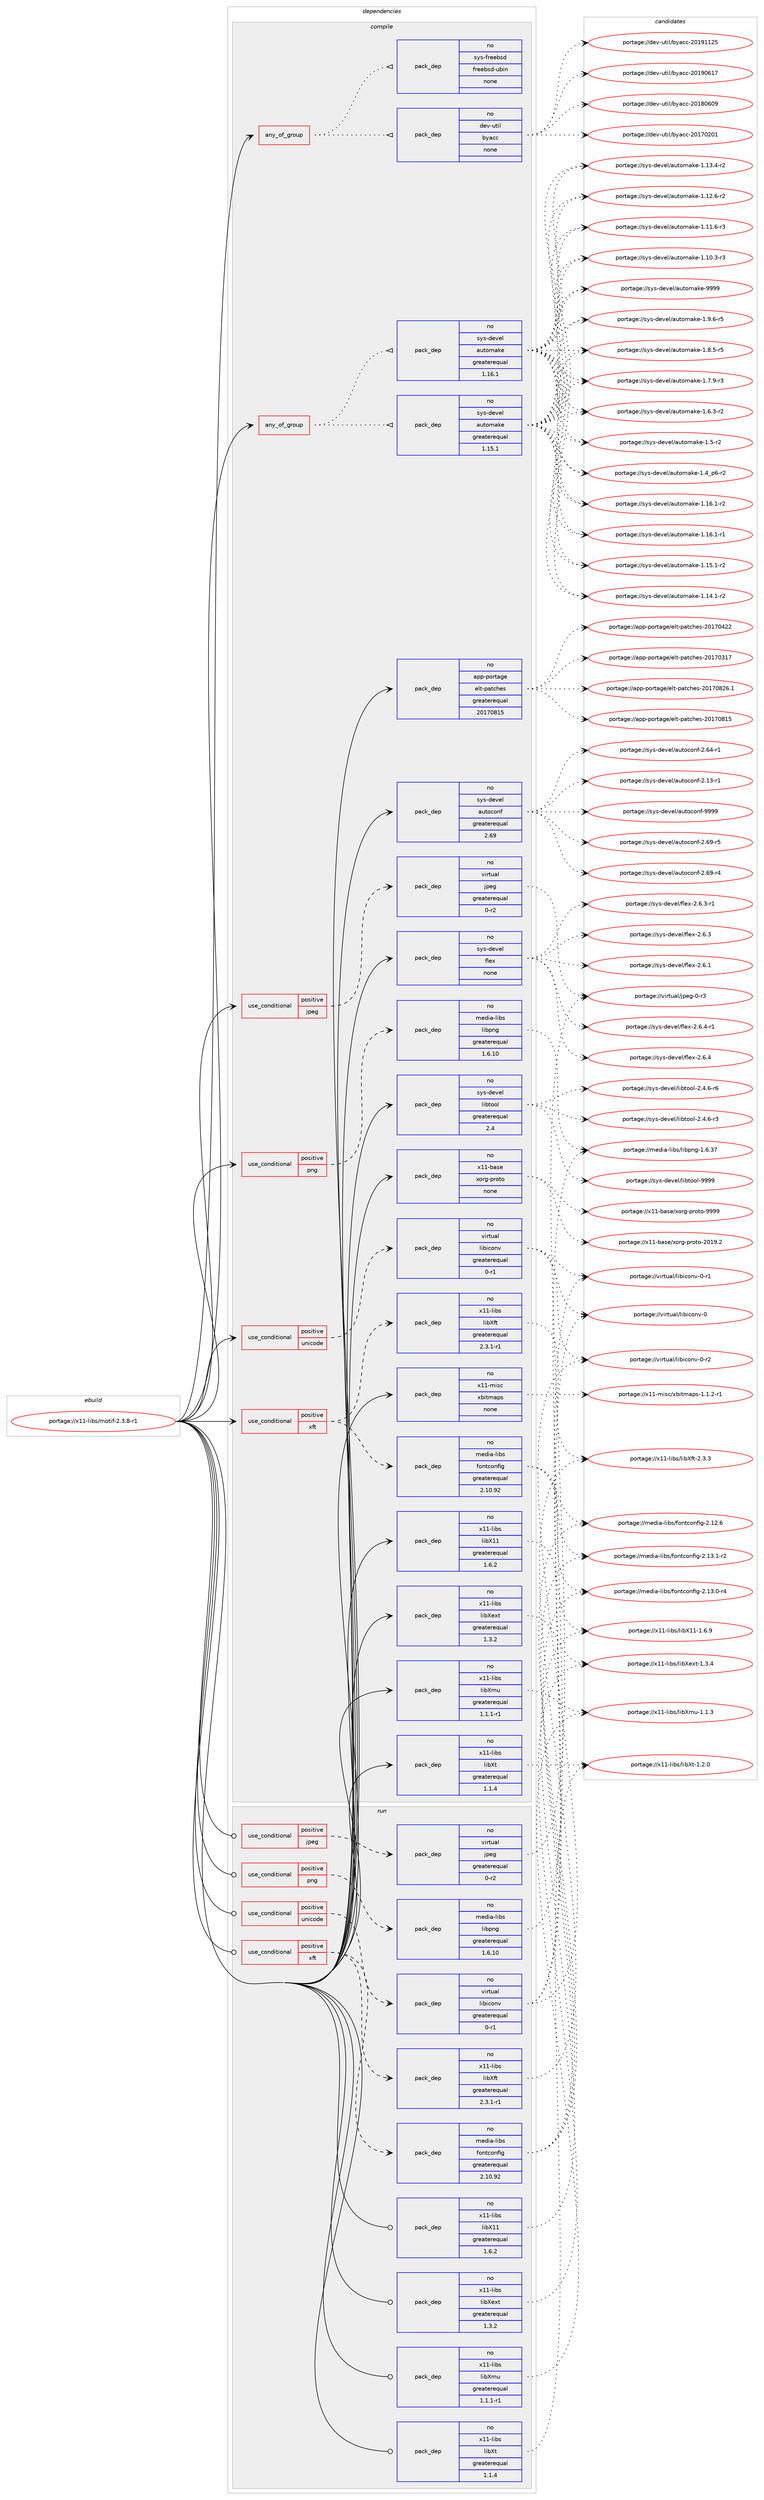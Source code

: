 digraph prolog {

# *************
# Graph options
# *************

newrank=true;
concentrate=true;
compound=true;
graph [rankdir=LR,fontname=Helvetica,fontsize=10,ranksep=1.5];#, ranksep=2.5, nodesep=0.2];
edge  [arrowhead=vee];
node  [fontname=Helvetica,fontsize=10];

# **********
# The ebuild
# **********

subgraph cluster_leftcol {
color=gray;
rank=same;
label=<<i>ebuild</i>>;
id [label="portage://x11-libs/motif-2.3.8-r1", color=red, width=4, href="../x11-libs/motif-2.3.8-r1.svg"];
}

# ****************
# The dependencies
# ****************

subgraph cluster_midcol {
color=gray;
label=<<i>dependencies</i>>;
subgraph cluster_compile {
fillcolor="#eeeeee";
style=filled;
label=<<i>compile</i>>;
subgraph any304 {
dependency18066 [label=<<TABLE BORDER="0" CELLBORDER="1" CELLSPACING="0" CELLPADDING="4"><TR><TD CELLPADDING="10">any_of_group</TD></TR></TABLE>>, shape=none, color=red];subgraph pack15154 {
dependency18067 [label=<<TABLE BORDER="0" CELLBORDER="1" CELLSPACING="0" CELLPADDING="4" WIDTH="220"><TR><TD ROWSPAN="6" CELLPADDING="30">pack_dep</TD></TR><TR><TD WIDTH="110">no</TD></TR><TR><TD>dev-util</TD></TR><TR><TD>byacc</TD></TR><TR><TD>none</TD></TR><TR><TD></TD></TR></TABLE>>, shape=none, color=blue];
}
dependency18066:e -> dependency18067:w [weight=20,style="dotted",arrowhead="oinv"];
subgraph pack15155 {
dependency18068 [label=<<TABLE BORDER="0" CELLBORDER="1" CELLSPACING="0" CELLPADDING="4" WIDTH="220"><TR><TD ROWSPAN="6" CELLPADDING="30">pack_dep</TD></TR><TR><TD WIDTH="110">no</TD></TR><TR><TD>sys-freebsd</TD></TR><TR><TD>freebsd-ubin</TD></TR><TR><TD>none</TD></TR><TR><TD></TD></TR></TABLE>>, shape=none, color=blue];
}
dependency18066:e -> dependency18068:w [weight=20,style="dotted",arrowhead="oinv"];
}
id:e -> dependency18066:w [weight=20,style="solid",arrowhead="vee"];
subgraph any305 {
dependency18069 [label=<<TABLE BORDER="0" CELLBORDER="1" CELLSPACING="0" CELLPADDING="4"><TR><TD CELLPADDING="10">any_of_group</TD></TR></TABLE>>, shape=none, color=red];subgraph pack15156 {
dependency18070 [label=<<TABLE BORDER="0" CELLBORDER="1" CELLSPACING="0" CELLPADDING="4" WIDTH="220"><TR><TD ROWSPAN="6" CELLPADDING="30">pack_dep</TD></TR><TR><TD WIDTH="110">no</TD></TR><TR><TD>sys-devel</TD></TR><TR><TD>automake</TD></TR><TR><TD>greaterequal</TD></TR><TR><TD>1.16.1</TD></TR></TABLE>>, shape=none, color=blue];
}
dependency18069:e -> dependency18070:w [weight=20,style="dotted",arrowhead="oinv"];
subgraph pack15157 {
dependency18071 [label=<<TABLE BORDER="0" CELLBORDER="1" CELLSPACING="0" CELLPADDING="4" WIDTH="220"><TR><TD ROWSPAN="6" CELLPADDING="30">pack_dep</TD></TR><TR><TD WIDTH="110">no</TD></TR><TR><TD>sys-devel</TD></TR><TR><TD>automake</TD></TR><TR><TD>greaterequal</TD></TR><TR><TD>1.15.1</TD></TR></TABLE>>, shape=none, color=blue];
}
dependency18069:e -> dependency18071:w [weight=20,style="dotted",arrowhead="oinv"];
}
id:e -> dependency18069:w [weight=20,style="solid",arrowhead="vee"];
subgraph cond2598 {
dependency18072 [label=<<TABLE BORDER="0" CELLBORDER="1" CELLSPACING="0" CELLPADDING="4"><TR><TD ROWSPAN="3" CELLPADDING="10">use_conditional</TD></TR><TR><TD>positive</TD></TR><TR><TD>jpeg</TD></TR></TABLE>>, shape=none, color=red];
subgraph pack15158 {
dependency18073 [label=<<TABLE BORDER="0" CELLBORDER="1" CELLSPACING="0" CELLPADDING="4" WIDTH="220"><TR><TD ROWSPAN="6" CELLPADDING="30">pack_dep</TD></TR><TR><TD WIDTH="110">no</TD></TR><TR><TD>virtual</TD></TR><TR><TD>jpeg</TD></TR><TR><TD>greaterequal</TD></TR><TR><TD>0-r2</TD></TR></TABLE>>, shape=none, color=blue];
}
dependency18072:e -> dependency18073:w [weight=20,style="dashed",arrowhead="vee"];
}
id:e -> dependency18072:w [weight=20,style="solid",arrowhead="vee"];
subgraph cond2599 {
dependency18074 [label=<<TABLE BORDER="0" CELLBORDER="1" CELLSPACING="0" CELLPADDING="4"><TR><TD ROWSPAN="3" CELLPADDING="10">use_conditional</TD></TR><TR><TD>positive</TD></TR><TR><TD>png</TD></TR></TABLE>>, shape=none, color=red];
subgraph pack15159 {
dependency18075 [label=<<TABLE BORDER="0" CELLBORDER="1" CELLSPACING="0" CELLPADDING="4" WIDTH="220"><TR><TD ROWSPAN="6" CELLPADDING="30">pack_dep</TD></TR><TR><TD WIDTH="110">no</TD></TR><TR><TD>media-libs</TD></TR><TR><TD>libpng</TD></TR><TR><TD>greaterequal</TD></TR><TR><TD>1.6.10</TD></TR></TABLE>>, shape=none, color=blue];
}
dependency18074:e -> dependency18075:w [weight=20,style="dashed",arrowhead="vee"];
}
id:e -> dependency18074:w [weight=20,style="solid",arrowhead="vee"];
subgraph cond2600 {
dependency18076 [label=<<TABLE BORDER="0" CELLBORDER="1" CELLSPACING="0" CELLPADDING="4"><TR><TD ROWSPAN="3" CELLPADDING="10">use_conditional</TD></TR><TR><TD>positive</TD></TR><TR><TD>unicode</TD></TR></TABLE>>, shape=none, color=red];
subgraph pack15160 {
dependency18077 [label=<<TABLE BORDER="0" CELLBORDER="1" CELLSPACING="0" CELLPADDING="4" WIDTH="220"><TR><TD ROWSPAN="6" CELLPADDING="30">pack_dep</TD></TR><TR><TD WIDTH="110">no</TD></TR><TR><TD>virtual</TD></TR><TR><TD>libiconv</TD></TR><TR><TD>greaterequal</TD></TR><TR><TD>0-r1</TD></TR></TABLE>>, shape=none, color=blue];
}
dependency18076:e -> dependency18077:w [weight=20,style="dashed",arrowhead="vee"];
}
id:e -> dependency18076:w [weight=20,style="solid",arrowhead="vee"];
subgraph cond2601 {
dependency18078 [label=<<TABLE BORDER="0" CELLBORDER="1" CELLSPACING="0" CELLPADDING="4"><TR><TD ROWSPAN="3" CELLPADDING="10">use_conditional</TD></TR><TR><TD>positive</TD></TR><TR><TD>xft</TD></TR></TABLE>>, shape=none, color=red];
subgraph pack15161 {
dependency18079 [label=<<TABLE BORDER="0" CELLBORDER="1" CELLSPACING="0" CELLPADDING="4" WIDTH="220"><TR><TD ROWSPAN="6" CELLPADDING="30">pack_dep</TD></TR><TR><TD WIDTH="110">no</TD></TR><TR><TD>media-libs</TD></TR><TR><TD>fontconfig</TD></TR><TR><TD>greaterequal</TD></TR><TR><TD>2.10.92</TD></TR></TABLE>>, shape=none, color=blue];
}
dependency18078:e -> dependency18079:w [weight=20,style="dashed",arrowhead="vee"];
subgraph pack15162 {
dependency18080 [label=<<TABLE BORDER="0" CELLBORDER="1" CELLSPACING="0" CELLPADDING="4" WIDTH="220"><TR><TD ROWSPAN="6" CELLPADDING="30">pack_dep</TD></TR><TR><TD WIDTH="110">no</TD></TR><TR><TD>x11-libs</TD></TR><TR><TD>libXft</TD></TR><TR><TD>greaterequal</TD></TR><TR><TD>2.3.1-r1</TD></TR></TABLE>>, shape=none, color=blue];
}
dependency18078:e -> dependency18080:w [weight=20,style="dashed",arrowhead="vee"];
}
id:e -> dependency18078:w [weight=20,style="solid",arrowhead="vee"];
subgraph pack15163 {
dependency18081 [label=<<TABLE BORDER="0" CELLBORDER="1" CELLSPACING="0" CELLPADDING="4" WIDTH="220"><TR><TD ROWSPAN="6" CELLPADDING="30">pack_dep</TD></TR><TR><TD WIDTH="110">no</TD></TR><TR><TD>app-portage</TD></TR><TR><TD>elt-patches</TD></TR><TR><TD>greaterequal</TD></TR><TR><TD>20170815</TD></TR></TABLE>>, shape=none, color=blue];
}
id:e -> dependency18081:w [weight=20,style="solid",arrowhead="vee"];
subgraph pack15164 {
dependency18082 [label=<<TABLE BORDER="0" CELLBORDER="1" CELLSPACING="0" CELLPADDING="4" WIDTH="220"><TR><TD ROWSPAN="6" CELLPADDING="30">pack_dep</TD></TR><TR><TD WIDTH="110">no</TD></TR><TR><TD>sys-devel</TD></TR><TR><TD>autoconf</TD></TR><TR><TD>greaterequal</TD></TR><TR><TD>2.69</TD></TR></TABLE>>, shape=none, color=blue];
}
id:e -> dependency18082:w [weight=20,style="solid",arrowhead="vee"];
subgraph pack15165 {
dependency18083 [label=<<TABLE BORDER="0" CELLBORDER="1" CELLSPACING="0" CELLPADDING="4" WIDTH="220"><TR><TD ROWSPAN="6" CELLPADDING="30">pack_dep</TD></TR><TR><TD WIDTH="110">no</TD></TR><TR><TD>sys-devel</TD></TR><TR><TD>flex</TD></TR><TR><TD>none</TD></TR><TR><TD></TD></TR></TABLE>>, shape=none, color=blue];
}
id:e -> dependency18083:w [weight=20,style="solid",arrowhead="vee"];
subgraph pack15166 {
dependency18084 [label=<<TABLE BORDER="0" CELLBORDER="1" CELLSPACING="0" CELLPADDING="4" WIDTH="220"><TR><TD ROWSPAN="6" CELLPADDING="30">pack_dep</TD></TR><TR><TD WIDTH="110">no</TD></TR><TR><TD>sys-devel</TD></TR><TR><TD>libtool</TD></TR><TR><TD>greaterequal</TD></TR><TR><TD>2.4</TD></TR></TABLE>>, shape=none, color=blue];
}
id:e -> dependency18084:w [weight=20,style="solid",arrowhead="vee"];
subgraph pack15167 {
dependency18085 [label=<<TABLE BORDER="0" CELLBORDER="1" CELLSPACING="0" CELLPADDING="4" WIDTH="220"><TR><TD ROWSPAN="6" CELLPADDING="30">pack_dep</TD></TR><TR><TD WIDTH="110">no</TD></TR><TR><TD>x11-base</TD></TR><TR><TD>xorg-proto</TD></TR><TR><TD>none</TD></TR><TR><TD></TD></TR></TABLE>>, shape=none, color=blue];
}
id:e -> dependency18085:w [weight=20,style="solid",arrowhead="vee"];
subgraph pack15168 {
dependency18086 [label=<<TABLE BORDER="0" CELLBORDER="1" CELLSPACING="0" CELLPADDING="4" WIDTH="220"><TR><TD ROWSPAN="6" CELLPADDING="30">pack_dep</TD></TR><TR><TD WIDTH="110">no</TD></TR><TR><TD>x11-libs</TD></TR><TR><TD>libX11</TD></TR><TR><TD>greaterequal</TD></TR><TR><TD>1.6.2</TD></TR></TABLE>>, shape=none, color=blue];
}
id:e -> dependency18086:w [weight=20,style="solid",arrowhead="vee"];
subgraph pack15169 {
dependency18087 [label=<<TABLE BORDER="0" CELLBORDER="1" CELLSPACING="0" CELLPADDING="4" WIDTH="220"><TR><TD ROWSPAN="6" CELLPADDING="30">pack_dep</TD></TR><TR><TD WIDTH="110">no</TD></TR><TR><TD>x11-libs</TD></TR><TR><TD>libXext</TD></TR><TR><TD>greaterequal</TD></TR><TR><TD>1.3.2</TD></TR></TABLE>>, shape=none, color=blue];
}
id:e -> dependency18087:w [weight=20,style="solid",arrowhead="vee"];
subgraph pack15170 {
dependency18088 [label=<<TABLE BORDER="0" CELLBORDER="1" CELLSPACING="0" CELLPADDING="4" WIDTH="220"><TR><TD ROWSPAN="6" CELLPADDING="30">pack_dep</TD></TR><TR><TD WIDTH="110">no</TD></TR><TR><TD>x11-libs</TD></TR><TR><TD>libXmu</TD></TR><TR><TD>greaterequal</TD></TR><TR><TD>1.1.1-r1</TD></TR></TABLE>>, shape=none, color=blue];
}
id:e -> dependency18088:w [weight=20,style="solid",arrowhead="vee"];
subgraph pack15171 {
dependency18089 [label=<<TABLE BORDER="0" CELLBORDER="1" CELLSPACING="0" CELLPADDING="4" WIDTH="220"><TR><TD ROWSPAN="6" CELLPADDING="30">pack_dep</TD></TR><TR><TD WIDTH="110">no</TD></TR><TR><TD>x11-libs</TD></TR><TR><TD>libXt</TD></TR><TR><TD>greaterequal</TD></TR><TR><TD>1.1.4</TD></TR></TABLE>>, shape=none, color=blue];
}
id:e -> dependency18089:w [weight=20,style="solid",arrowhead="vee"];
subgraph pack15172 {
dependency18090 [label=<<TABLE BORDER="0" CELLBORDER="1" CELLSPACING="0" CELLPADDING="4" WIDTH="220"><TR><TD ROWSPAN="6" CELLPADDING="30">pack_dep</TD></TR><TR><TD WIDTH="110">no</TD></TR><TR><TD>x11-misc</TD></TR><TR><TD>xbitmaps</TD></TR><TR><TD>none</TD></TR><TR><TD></TD></TR></TABLE>>, shape=none, color=blue];
}
id:e -> dependency18090:w [weight=20,style="solid",arrowhead="vee"];
}
subgraph cluster_compileandrun {
fillcolor="#eeeeee";
style=filled;
label=<<i>compile and run</i>>;
}
subgraph cluster_run {
fillcolor="#eeeeee";
style=filled;
label=<<i>run</i>>;
subgraph cond2602 {
dependency18091 [label=<<TABLE BORDER="0" CELLBORDER="1" CELLSPACING="0" CELLPADDING="4"><TR><TD ROWSPAN="3" CELLPADDING="10">use_conditional</TD></TR><TR><TD>positive</TD></TR><TR><TD>jpeg</TD></TR></TABLE>>, shape=none, color=red];
subgraph pack15173 {
dependency18092 [label=<<TABLE BORDER="0" CELLBORDER="1" CELLSPACING="0" CELLPADDING="4" WIDTH="220"><TR><TD ROWSPAN="6" CELLPADDING="30">pack_dep</TD></TR><TR><TD WIDTH="110">no</TD></TR><TR><TD>virtual</TD></TR><TR><TD>jpeg</TD></TR><TR><TD>greaterequal</TD></TR><TR><TD>0-r2</TD></TR></TABLE>>, shape=none, color=blue];
}
dependency18091:e -> dependency18092:w [weight=20,style="dashed",arrowhead="vee"];
}
id:e -> dependency18091:w [weight=20,style="solid",arrowhead="odot"];
subgraph cond2603 {
dependency18093 [label=<<TABLE BORDER="0" CELLBORDER="1" CELLSPACING="0" CELLPADDING="4"><TR><TD ROWSPAN="3" CELLPADDING="10">use_conditional</TD></TR><TR><TD>positive</TD></TR><TR><TD>png</TD></TR></TABLE>>, shape=none, color=red];
subgraph pack15174 {
dependency18094 [label=<<TABLE BORDER="0" CELLBORDER="1" CELLSPACING="0" CELLPADDING="4" WIDTH="220"><TR><TD ROWSPAN="6" CELLPADDING="30">pack_dep</TD></TR><TR><TD WIDTH="110">no</TD></TR><TR><TD>media-libs</TD></TR><TR><TD>libpng</TD></TR><TR><TD>greaterequal</TD></TR><TR><TD>1.6.10</TD></TR></TABLE>>, shape=none, color=blue];
}
dependency18093:e -> dependency18094:w [weight=20,style="dashed",arrowhead="vee"];
}
id:e -> dependency18093:w [weight=20,style="solid",arrowhead="odot"];
subgraph cond2604 {
dependency18095 [label=<<TABLE BORDER="0" CELLBORDER="1" CELLSPACING="0" CELLPADDING="4"><TR><TD ROWSPAN="3" CELLPADDING="10">use_conditional</TD></TR><TR><TD>positive</TD></TR><TR><TD>unicode</TD></TR></TABLE>>, shape=none, color=red];
subgraph pack15175 {
dependency18096 [label=<<TABLE BORDER="0" CELLBORDER="1" CELLSPACING="0" CELLPADDING="4" WIDTH="220"><TR><TD ROWSPAN="6" CELLPADDING="30">pack_dep</TD></TR><TR><TD WIDTH="110">no</TD></TR><TR><TD>virtual</TD></TR><TR><TD>libiconv</TD></TR><TR><TD>greaterequal</TD></TR><TR><TD>0-r1</TD></TR></TABLE>>, shape=none, color=blue];
}
dependency18095:e -> dependency18096:w [weight=20,style="dashed",arrowhead="vee"];
}
id:e -> dependency18095:w [weight=20,style="solid",arrowhead="odot"];
subgraph cond2605 {
dependency18097 [label=<<TABLE BORDER="0" CELLBORDER="1" CELLSPACING="0" CELLPADDING="4"><TR><TD ROWSPAN="3" CELLPADDING="10">use_conditional</TD></TR><TR><TD>positive</TD></TR><TR><TD>xft</TD></TR></TABLE>>, shape=none, color=red];
subgraph pack15176 {
dependency18098 [label=<<TABLE BORDER="0" CELLBORDER="1" CELLSPACING="0" CELLPADDING="4" WIDTH="220"><TR><TD ROWSPAN="6" CELLPADDING="30">pack_dep</TD></TR><TR><TD WIDTH="110">no</TD></TR><TR><TD>media-libs</TD></TR><TR><TD>fontconfig</TD></TR><TR><TD>greaterequal</TD></TR><TR><TD>2.10.92</TD></TR></TABLE>>, shape=none, color=blue];
}
dependency18097:e -> dependency18098:w [weight=20,style="dashed",arrowhead="vee"];
subgraph pack15177 {
dependency18099 [label=<<TABLE BORDER="0" CELLBORDER="1" CELLSPACING="0" CELLPADDING="4" WIDTH="220"><TR><TD ROWSPAN="6" CELLPADDING="30">pack_dep</TD></TR><TR><TD WIDTH="110">no</TD></TR><TR><TD>x11-libs</TD></TR><TR><TD>libXft</TD></TR><TR><TD>greaterequal</TD></TR><TR><TD>2.3.1-r1</TD></TR></TABLE>>, shape=none, color=blue];
}
dependency18097:e -> dependency18099:w [weight=20,style="dashed",arrowhead="vee"];
}
id:e -> dependency18097:w [weight=20,style="solid",arrowhead="odot"];
subgraph pack15178 {
dependency18100 [label=<<TABLE BORDER="0" CELLBORDER="1" CELLSPACING="0" CELLPADDING="4" WIDTH="220"><TR><TD ROWSPAN="6" CELLPADDING="30">pack_dep</TD></TR><TR><TD WIDTH="110">no</TD></TR><TR><TD>x11-libs</TD></TR><TR><TD>libX11</TD></TR><TR><TD>greaterequal</TD></TR><TR><TD>1.6.2</TD></TR></TABLE>>, shape=none, color=blue];
}
id:e -> dependency18100:w [weight=20,style="solid",arrowhead="odot"];
subgraph pack15179 {
dependency18101 [label=<<TABLE BORDER="0" CELLBORDER="1" CELLSPACING="0" CELLPADDING="4" WIDTH="220"><TR><TD ROWSPAN="6" CELLPADDING="30">pack_dep</TD></TR><TR><TD WIDTH="110">no</TD></TR><TR><TD>x11-libs</TD></TR><TR><TD>libXext</TD></TR><TR><TD>greaterequal</TD></TR><TR><TD>1.3.2</TD></TR></TABLE>>, shape=none, color=blue];
}
id:e -> dependency18101:w [weight=20,style="solid",arrowhead="odot"];
subgraph pack15180 {
dependency18102 [label=<<TABLE BORDER="0" CELLBORDER="1" CELLSPACING="0" CELLPADDING="4" WIDTH="220"><TR><TD ROWSPAN="6" CELLPADDING="30">pack_dep</TD></TR><TR><TD WIDTH="110">no</TD></TR><TR><TD>x11-libs</TD></TR><TR><TD>libXmu</TD></TR><TR><TD>greaterequal</TD></TR><TR><TD>1.1.1-r1</TD></TR></TABLE>>, shape=none, color=blue];
}
id:e -> dependency18102:w [weight=20,style="solid",arrowhead="odot"];
subgraph pack15181 {
dependency18103 [label=<<TABLE BORDER="0" CELLBORDER="1" CELLSPACING="0" CELLPADDING="4" WIDTH="220"><TR><TD ROWSPAN="6" CELLPADDING="30">pack_dep</TD></TR><TR><TD WIDTH="110">no</TD></TR><TR><TD>x11-libs</TD></TR><TR><TD>libXt</TD></TR><TR><TD>greaterequal</TD></TR><TR><TD>1.1.4</TD></TR></TABLE>>, shape=none, color=blue];
}
id:e -> dependency18103:w [weight=20,style="solid",arrowhead="odot"];
}
}

# **************
# The candidates
# **************

subgraph cluster_choices {
rank=same;
color=gray;
label=<<i>candidates</i>>;

subgraph choice15154 {
color=black;
nodesep=1;
choice100101118451171161051084798121979999455048495749495053 [label="portage://dev-util/byacc-20191125", color=red, width=4,href="../dev-util/byacc-20191125.svg"];
choice100101118451171161051084798121979999455048495748544955 [label="portage://dev-util/byacc-20190617", color=red, width=4,href="../dev-util/byacc-20190617.svg"];
choice100101118451171161051084798121979999455048495648544857 [label="portage://dev-util/byacc-20180609", color=red, width=4,href="../dev-util/byacc-20180609.svg"];
choice100101118451171161051084798121979999455048495548504849 [label="portage://dev-util/byacc-20170201", color=red, width=4,href="../dev-util/byacc-20170201.svg"];
dependency18067:e -> choice100101118451171161051084798121979999455048495749495053:w [style=dotted,weight="100"];
dependency18067:e -> choice100101118451171161051084798121979999455048495748544955:w [style=dotted,weight="100"];
dependency18067:e -> choice100101118451171161051084798121979999455048495648544857:w [style=dotted,weight="100"];
dependency18067:e -> choice100101118451171161051084798121979999455048495548504849:w [style=dotted,weight="100"];
}
subgraph choice15155 {
color=black;
nodesep=1;
}
subgraph choice15156 {
color=black;
nodesep=1;
choice115121115451001011181011084797117116111109971071014557575757 [label="portage://sys-devel/automake-9999", color=red, width=4,href="../sys-devel/automake-9999.svg"];
choice115121115451001011181011084797117116111109971071014549465746544511453 [label="portage://sys-devel/automake-1.9.6-r5", color=red, width=4,href="../sys-devel/automake-1.9.6-r5.svg"];
choice115121115451001011181011084797117116111109971071014549465646534511453 [label="portage://sys-devel/automake-1.8.5-r5", color=red, width=4,href="../sys-devel/automake-1.8.5-r5.svg"];
choice115121115451001011181011084797117116111109971071014549465546574511451 [label="portage://sys-devel/automake-1.7.9-r3", color=red, width=4,href="../sys-devel/automake-1.7.9-r3.svg"];
choice115121115451001011181011084797117116111109971071014549465446514511450 [label="portage://sys-devel/automake-1.6.3-r2", color=red, width=4,href="../sys-devel/automake-1.6.3-r2.svg"];
choice11512111545100101118101108479711711611110997107101454946534511450 [label="portage://sys-devel/automake-1.5-r2", color=red, width=4,href="../sys-devel/automake-1.5-r2.svg"];
choice115121115451001011181011084797117116111109971071014549465295112544511450 [label="portage://sys-devel/automake-1.4_p6-r2", color=red, width=4,href="../sys-devel/automake-1.4_p6-r2.svg"];
choice11512111545100101118101108479711711611110997107101454946495446494511450 [label="portage://sys-devel/automake-1.16.1-r2", color=red, width=4,href="../sys-devel/automake-1.16.1-r2.svg"];
choice11512111545100101118101108479711711611110997107101454946495446494511449 [label="portage://sys-devel/automake-1.16.1-r1", color=red, width=4,href="../sys-devel/automake-1.16.1-r1.svg"];
choice11512111545100101118101108479711711611110997107101454946495346494511450 [label="portage://sys-devel/automake-1.15.1-r2", color=red, width=4,href="../sys-devel/automake-1.15.1-r2.svg"];
choice11512111545100101118101108479711711611110997107101454946495246494511450 [label="portage://sys-devel/automake-1.14.1-r2", color=red, width=4,href="../sys-devel/automake-1.14.1-r2.svg"];
choice11512111545100101118101108479711711611110997107101454946495146524511450 [label="portage://sys-devel/automake-1.13.4-r2", color=red, width=4,href="../sys-devel/automake-1.13.4-r2.svg"];
choice11512111545100101118101108479711711611110997107101454946495046544511450 [label="portage://sys-devel/automake-1.12.6-r2", color=red, width=4,href="../sys-devel/automake-1.12.6-r2.svg"];
choice11512111545100101118101108479711711611110997107101454946494946544511451 [label="portage://sys-devel/automake-1.11.6-r3", color=red, width=4,href="../sys-devel/automake-1.11.6-r3.svg"];
choice11512111545100101118101108479711711611110997107101454946494846514511451 [label="portage://sys-devel/automake-1.10.3-r3", color=red, width=4,href="../sys-devel/automake-1.10.3-r3.svg"];
dependency18070:e -> choice115121115451001011181011084797117116111109971071014557575757:w [style=dotted,weight="100"];
dependency18070:e -> choice115121115451001011181011084797117116111109971071014549465746544511453:w [style=dotted,weight="100"];
dependency18070:e -> choice115121115451001011181011084797117116111109971071014549465646534511453:w [style=dotted,weight="100"];
dependency18070:e -> choice115121115451001011181011084797117116111109971071014549465546574511451:w [style=dotted,weight="100"];
dependency18070:e -> choice115121115451001011181011084797117116111109971071014549465446514511450:w [style=dotted,weight="100"];
dependency18070:e -> choice11512111545100101118101108479711711611110997107101454946534511450:w [style=dotted,weight="100"];
dependency18070:e -> choice115121115451001011181011084797117116111109971071014549465295112544511450:w [style=dotted,weight="100"];
dependency18070:e -> choice11512111545100101118101108479711711611110997107101454946495446494511450:w [style=dotted,weight="100"];
dependency18070:e -> choice11512111545100101118101108479711711611110997107101454946495446494511449:w [style=dotted,weight="100"];
dependency18070:e -> choice11512111545100101118101108479711711611110997107101454946495346494511450:w [style=dotted,weight="100"];
dependency18070:e -> choice11512111545100101118101108479711711611110997107101454946495246494511450:w [style=dotted,weight="100"];
dependency18070:e -> choice11512111545100101118101108479711711611110997107101454946495146524511450:w [style=dotted,weight="100"];
dependency18070:e -> choice11512111545100101118101108479711711611110997107101454946495046544511450:w [style=dotted,weight="100"];
dependency18070:e -> choice11512111545100101118101108479711711611110997107101454946494946544511451:w [style=dotted,weight="100"];
dependency18070:e -> choice11512111545100101118101108479711711611110997107101454946494846514511451:w [style=dotted,weight="100"];
}
subgraph choice15157 {
color=black;
nodesep=1;
choice115121115451001011181011084797117116111109971071014557575757 [label="portage://sys-devel/automake-9999", color=red, width=4,href="../sys-devel/automake-9999.svg"];
choice115121115451001011181011084797117116111109971071014549465746544511453 [label="portage://sys-devel/automake-1.9.6-r5", color=red, width=4,href="../sys-devel/automake-1.9.6-r5.svg"];
choice115121115451001011181011084797117116111109971071014549465646534511453 [label="portage://sys-devel/automake-1.8.5-r5", color=red, width=4,href="../sys-devel/automake-1.8.5-r5.svg"];
choice115121115451001011181011084797117116111109971071014549465546574511451 [label="portage://sys-devel/automake-1.7.9-r3", color=red, width=4,href="../sys-devel/automake-1.7.9-r3.svg"];
choice115121115451001011181011084797117116111109971071014549465446514511450 [label="portage://sys-devel/automake-1.6.3-r2", color=red, width=4,href="../sys-devel/automake-1.6.3-r2.svg"];
choice11512111545100101118101108479711711611110997107101454946534511450 [label="portage://sys-devel/automake-1.5-r2", color=red, width=4,href="../sys-devel/automake-1.5-r2.svg"];
choice115121115451001011181011084797117116111109971071014549465295112544511450 [label="portage://sys-devel/automake-1.4_p6-r2", color=red, width=4,href="../sys-devel/automake-1.4_p6-r2.svg"];
choice11512111545100101118101108479711711611110997107101454946495446494511450 [label="portage://sys-devel/automake-1.16.1-r2", color=red, width=4,href="../sys-devel/automake-1.16.1-r2.svg"];
choice11512111545100101118101108479711711611110997107101454946495446494511449 [label="portage://sys-devel/automake-1.16.1-r1", color=red, width=4,href="../sys-devel/automake-1.16.1-r1.svg"];
choice11512111545100101118101108479711711611110997107101454946495346494511450 [label="portage://sys-devel/automake-1.15.1-r2", color=red, width=4,href="../sys-devel/automake-1.15.1-r2.svg"];
choice11512111545100101118101108479711711611110997107101454946495246494511450 [label="portage://sys-devel/automake-1.14.1-r2", color=red, width=4,href="../sys-devel/automake-1.14.1-r2.svg"];
choice11512111545100101118101108479711711611110997107101454946495146524511450 [label="portage://sys-devel/automake-1.13.4-r2", color=red, width=4,href="../sys-devel/automake-1.13.4-r2.svg"];
choice11512111545100101118101108479711711611110997107101454946495046544511450 [label="portage://sys-devel/automake-1.12.6-r2", color=red, width=4,href="../sys-devel/automake-1.12.6-r2.svg"];
choice11512111545100101118101108479711711611110997107101454946494946544511451 [label="portage://sys-devel/automake-1.11.6-r3", color=red, width=4,href="../sys-devel/automake-1.11.6-r3.svg"];
choice11512111545100101118101108479711711611110997107101454946494846514511451 [label="portage://sys-devel/automake-1.10.3-r3", color=red, width=4,href="../sys-devel/automake-1.10.3-r3.svg"];
dependency18071:e -> choice115121115451001011181011084797117116111109971071014557575757:w [style=dotted,weight="100"];
dependency18071:e -> choice115121115451001011181011084797117116111109971071014549465746544511453:w [style=dotted,weight="100"];
dependency18071:e -> choice115121115451001011181011084797117116111109971071014549465646534511453:w [style=dotted,weight="100"];
dependency18071:e -> choice115121115451001011181011084797117116111109971071014549465546574511451:w [style=dotted,weight="100"];
dependency18071:e -> choice115121115451001011181011084797117116111109971071014549465446514511450:w [style=dotted,weight="100"];
dependency18071:e -> choice11512111545100101118101108479711711611110997107101454946534511450:w [style=dotted,weight="100"];
dependency18071:e -> choice115121115451001011181011084797117116111109971071014549465295112544511450:w [style=dotted,weight="100"];
dependency18071:e -> choice11512111545100101118101108479711711611110997107101454946495446494511450:w [style=dotted,weight="100"];
dependency18071:e -> choice11512111545100101118101108479711711611110997107101454946495446494511449:w [style=dotted,weight="100"];
dependency18071:e -> choice11512111545100101118101108479711711611110997107101454946495346494511450:w [style=dotted,weight="100"];
dependency18071:e -> choice11512111545100101118101108479711711611110997107101454946495246494511450:w [style=dotted,weight="100"];
dependency18071:e -> choice11512111545100101118101108479711711611110997107101454946495146524511450:w [style=dotted,weight="100"];
dependency18071:e -> choice11512111545100101118101108479711711611110997107101454946495046544511450:w [style=dotted,weight="100"];
dependency18071:e -> choice11512111545100101118101108479711711611110997107101454946494946544511451:w [style=dotted,weight="100"];
dependency18071:e -> choice11512111545100101118101108479711711611110997107101454946494846514511451:w [style=dotted,weight="100"];
}
subgraph choice15158 {
color=black;
nodesep=1;
choice118105114116117971084710611210110345484511451 [label="portage://virtual/jpeg-0-r3", color=red, width=4,href="../virtual/jpeg-0-r3.svg"];
dependency18073:e -> choice118105114116117971084710611210110345484511451:w [style=dotted,weight="100"];
}
subgraph choice15159 {
color=black;
nodesep=1;
choice109101100105974510810598115471081059811211010345494654465155 [label="portage://media-libs/libpng-1.6.37", color=red, width=4,href="../media-libs/libpng-1.6.37.svg"];
dependency18075:e -> choice109101100105974510810598115471081059811211010345494654465155:w [style=dotted,weight="100"];
}
subgraph choice15160 {
color=black;
nodesep=1;
choice1181051141161179710847108105981059911111011845484511450 [label="portage://virtual/libiconv-0-r2", color=red, width=4,href="../virtual/libiconv-0-r2.svg"];
choice1181051141161179710847108105981059911111011845484511449 [label="portage://virtual/libiconv-0-r1", color=red, width=4,href="../virtual/libiconv-0-r1.svg"];
choice118105114116117971084710810598105991111101184548 [label="portage://virtual/libiconv-0", color=red, width=4,href="../virtual/libiconv-0.svg"];
dependency18077:e -> choice1181051141161179710847108105981059911111011845484511450:w [style=dotted,weight="100"];
dependency18077:e -> choice1181051141161179710847108105981059911111011845484511449:w [style=dotted,weight="100"];
dependency18077:e -> choice118105114116117971084710810598105991111101184548:w [style=dotted,weight="100"];
}
subgraph choice15161 {
color=black;
nodesep=1;
choice1091011001059745108105981154710211111011699111110102105103455046495146494511450 [label="portage://media-libs/fontconfig-2.13.1-r2", color=red, width=4,href="../media-libs/fontconfig-2.13.1-r2.svg"];
choice1091011001059745108105981154710211111011699111110102105103455046495146484511452 [label="portage://media-libs/fontconfig-2.13.0-r4", color=red, width=4,href="../media-libs/fontconfig-2.13.0-r4.svg"];
choice109101100105974510810598115471021111101169911111010210510345504649504654 [label="portage://media-libs/fontconfig-2.12.6", color=red, width=4,href="../media-libs/fontconfig-2.12.6.svg"];
dependency18079:e -> choice1091011001059745108105981154710211111011699111110102105103455046495146494511450:w [style=dotted,weight="100"];
dependency18079:e -> choice1091011001059745108105981154710211111011699111110102105103455046495146484511452:w [style=dotted,weight="100"];
dependency18079:e -> choice109101100105974510810598115471021111101169911111010210510345504649504654:w [style=dotted,weight="100"];
}
subgraph choice15162 {
color=black;
nodesep=1;
choice12049494510810598115471081059888102116455046514651 [label="portage://x11-libs/libXft-2.3.3", color=red, width=4,href="../x11-libs/libXft-2.3.3.svg"];
dependency18080:e -> choice12049494510810598115471081059888102116455046514651:w [style=dotted,weight="100"];
}
subgraph choice15163 {
color=black;
nodesep=1;
choice971121124511211111411697103101471011081164511297116991041011154550484955485650544649 [label="portage://app-portage/elt-patches-20170826.1", color=red, width=4,href="../app-portage/elt-patches-20170826.1.svg"];
choice97112112451121111141169710310147101108116451129711699104101115455048495548564953 [label="portage://app-portage/elt-patches-20170815", color=red, width=4,href="../app-portage/elt-patches-20170815.svg"];
choice97112112451121111141169710310147101108116451129711699104101115455048495548525050 [label="portage://app-portage/elt-patches-20170422", color=red, width=4,href="../app-portage/elt-patches-20170422.svg"];
choice97112112451121111141169710310147101108116451129711699104101115455048495548514955 [label="portage://app-portage/elt-patches-20170317", color=red, width=4,href="../app-portage/elt-patches-20170317.svg"];
dependency18081:e -> choice971121124511211111411697103101471011081164511297116991041011154550484955485650544649:w [style=dotted,weight="100"];
dependency18081:e -> choice97112112451121111141169710310147101108116451129711699104101115455048495548564953:w [style=dotted,weight="100"];
dependency18081:e -> choice97112112451121111141169710310147101108116451129711699104101115455048495548525050:w [style=dotted,weight="100"];
dependency18081:e -> choice97112112451121111141169710310147101108116451129711699104101115455048495548514955:w [style=dotted,weight="100"];
}
subgraph choice15164 {
color=black;
nodesep=1;
choice115121115451001011181011084797117116111991111101024557575757 [label="portage://sys-devel/autoconf-9999", color=red, width=4,href="../sys-devel/autoconf-9999.svg"];
choice1151211154510010111810110847971171161119911111010245504654574511453 [label="portage://sys-devel/autoconf-2.69-r5", color=red, width=4,href="../sys-devel/autoconf-2.69-r5.svg"];
choice1151211154510010111810110847971171161119911111010245504654574511452 [label="portage://sys-devel/autoconf-2.69-r4", color=red, width=4,href="../sys-devel/autoconf-2.69-r4.svg"];
choice1151211154510010111810110847971171161119911111010245504654524511449 [label="portage://sys-devel/autoconf-2.64-r1", color=red, width=4,href="../sys-devel/autoconf-2.64-r1.svg"];
choice1151211154510010111810110847971171161119911111010245504649514511449 [label="portage://sys-devel/autoconf-2.13-r1", color=red, width=4,href="../sys-devel/autoconf-2.13-r1.svg"];
dependency18082:e -> choice115121115451001011181011084797117116111991111101024557575757:w [style=dotted,weight="100"];
dependency18082:e -> choice1151211154510010111810110847971171161119911111010245504654574511453:w [style=dotted,weight="100"];
dependency18082:e -> choice1151211154510010111810110847971171161119911111010245504654574511452:w [style=dotted,weight="100"];
dependency18082:e -> choice1151211154510010111810110847971171161119911111010245504654524511449:w [style=dotted,weight="100"];
dependency18082:e -> choice1151211154510010111810110847971171161119911111010245504649514511449:w [style=dotted,weight="100"];
}
subgraph choice15165 {
color=black;
nodesep=1;
choice11512111545100101118101108471021081011204550465446524511449 [label="portage://sys-devel/flex-2.6.4-r1", color=red, width=4,href="../sys-devel/flex-2.6.4-r1.svg"];
choice1151211154510010111810110847102108101120455046544652 [label="portage://sys-devel/flex-2.6.4", color=red, width=4,href="../sys-devel/flex-2.6.4.svg"];
choice11512111545100101118101108471021081011204550465446514511449 [label="portage://sys-devel/flex-2.6.3-r1", color=red, width=4,href="../sys-devel/flex-2.6.3-r1.svg"];
choice1151211154510010111810110847102108101120455046544651 [label="portage://sys-devel/flex-2.6.3", color=red, width=4,href="../sys-devel/flex-2.6.3.svg"];
choice1151211154510010111810110847102108101120455046544649 [label="portage://sys-devel/flex-2.6.1", color=red, width=4,href="../sys-devel/flex-2.6.1.svg"];
dependency18083:e -> choice11512111545100101118101108471021081011204550465446524511449:w [style=dotted,weight="100"];
dependency18083:e -> choice1151211154510010111810110847102108101120455046544652:w [style=dotted,weight="100"];
dependency18083:e -> choice11512111545100101118101108471021081011204550465446514511449:w [style=dotted,weight="100"];
dependency18083:e -> choice1151211154510010111810110847102108101120455046544651:w [style=dotted,weight="100"];
dependency18083:e -> choice1151211154510010111810110847102108101120455046544649:w [style=dotted,weight="100"];
}
subgraph choice15166 {
color=black;
nodesep=1;
choice1151211154510010111810110847108105981161111111084557575757 [label="portage://sys-devel/libtool-9999", color=red, width=4,href="../sys-devel/libtool-9999.svg"];
choice1151211154510010111810110847108105981161111111084550465246544511454 [label="portage://sys-devel/libtool-2.4.6-r6", color=red, width=4,href="../sys-devel/libtool-2.4.6-r6.svg"];
choice1151211154510010111810110847108105981161111111084550465246544511451 [label="portage://sys-devel/libtool-2.4.6-r3", color=red, width=4,href="../sys-devel/libtool-2.4.6-r3.svg"];
dependency18084:e -> choice1151211154510010111810110847108105981161111111084557575757:w [style=dotted,weight="100"];
dependency18084:e -> choice1151211154510010111810110847108105981161111111084550465246544511454:w [style=dotted,weight="100"];
dependency18084:e -> choice1151211154510010111810110847108105981161111111084550465246544511451:w [style=dotted,weight="100"];
}
subgraph choice15167 {
color=black;
nodesep=1;
choice120494945989711510147120111114103451121141111161114557575757 [label="portage://x11-base/xorg-proto-9999", color=red, width=4,href="../x11-base/xorg-proto-9999.svg"];
choice1204949459897115101471201111141034511211411111611145504849574650 [label="portage://x11-base/xorg-proto-2019.2", color=red, width=4,href="../x11-base/xorg-proto-2019.2.svg"];
dependency18085:e -> choice120494945989711510147120111114103451121141111161114557575757:w [style=dotted,weight="100"];
dependency18085:e -> choice1204949459897115101471201111141034511211411111611145504849574650:w [style=dotted,weight="100"];
}
subgraph choice15168 {
color=black;
nodesep=1;
choice120494945108105981154710810598884949454946544657 [label="portage://x11-libs/libX11-1.6.9", color=red, width=4,href="../x11-libs/libX11-1.6.9.svg"];
dependency18086:e -> choice120494945108105981154710810598884949454946544657:w [style=dotted,weight="100"];
}
subgraph choice15169 {
color=black;
nodesep=1;
choice12049494510810598115471081059888101120116454946514652 [label="portage://x11-libs/libXext-1.3.4", color=red, width=4,href="../x11-libs/libXext-1.3.4.svg"];
dependency18087:e -> choice12049494510810598115471081059888101120116454946514652:w [style=dotted,weight="100"];
}
subgraph choice15170 {
color=black;
nodesep=1;
choice12049494510810598115471081059888109117454946494651 [label="portage://x11-libs/libXmu-1.1.3", color=red, width=4,href="../x11-libs/libXmu-1.1.3.svg"];
dependency18088:e -> choice12049494510810598115471081059888109117454946494651:w [style=dotted,weight="100"];
}
subgraph choice15171 {
color=black;
nodesep=1;
choice12049494510810598115471081059888116454946504648 [label="portage://x11-libs/libXt-1.2.0", color=red, width=4,href="../x11-libs/libXt-1.2.0.svg"];
dependency18089:e -> choice12049494510810598115471081059888116454946504648:w [style=dotted,weight="100"];
}
subgraph choice15172 {
color=black;
nodesep=1;
choice120494945109105115994712098105116109971121154549464946504511449 [label="portage://x11-misc/xbitmaps-1.1.2-r1", color=red, width=4,href="../x11-misc/xbitmaps-1.1.2-r1.svg"];
dependency18090:e -> choice120494945109105115994712098105116109971121154549464946504511449:w [style=dotted,weight="100"];
}
subgraph choice15173 {
color=black;
nodesep=1;
choice118105114116117971084710611210110345484511451 [label="portage://virtual/jpeg-0-r3", color=red, width=4,href="../virtual/jpeg-0-r3.svg"];
dependency18092:e -> choice118105114116117971084710611210110345484511451:w [style=dotted,weight="100"];
}
subgraph choice15174 {
color=black;
nodesep=1;
choice109101100105974510810598115471081059811211010345494654465155 [label="portage://media-libs/libpng-1.6.37", color=red, width=4,href="../media-libs/libpng-1.6.37.svg"];
dependency18094:e -> choice109101100105974510810598115471081059811211010345494654465155:w [style=dotted,weight="100"];
}
subgraph choice15175 {
color=black;
nodesep=1;
choice1181051141161179710847108105981059911111011845484511450 [label="portage://virtual/libiconv-0-r2", color=red, width=4,href="../virtual/libiconv-0-r2.svg"];
choice1181051141161179710847108105981059911111011845484511449 [label="portage://virtual/libiconv-0-r1", color=red, width=4,href="../virtual/libiconv-0-r1.svg"];
choice118105114116117971084710810598105991111101184548 [label="portage://virtual/libiconv-0", color=red, width=4,href="../virtual/libiconv-0.svg"];
dependency18096:e -> choice1181051141161179710847108105981059911111011845484511450:w [style=dotted,weight="100"];
dependency18096:e -> choice1181051141161179710847108105981059911111011845484511449:w [style=dotted,weight="100"];
dependency18096:e -> choice118105114116117971084710810598105991111101184548:w [style=dotted,weight="100"];
}
subgraph choice15176 {
color=black;
nodesep=1;
choice1091011001059745108105981154710211111011699111110102105103455046495146494511450 [label="portage://media-libs/fontconfig-2.13.1-r2", color=red, width=4,href="../media-libs/fontconfig-2.13.1-r2.svg"];
choice1091011001059745108105981154710211111011699111110102105103455046495146484511452 [label="portage://media-libs/fontconfig-2.13.0-r4", color=red, width=4,href="../media-libs/fontconfig-2.13.0-r4.svg"];
choice109101100105974510810598115471021111101169911111010210510345504649504654 [label="portage://media-libs/fontconfig-2.12.6", color=red, width=4,href="../media-libs/fontconfig-2.12.6.svg"];
dependency18098:e -> choice1091011001059745108105981154710211111011699111110102105103455046495146494511450:w [style=dotted,weight="100"];
dependency18098:e -> choice1091011001059745108105981154710211111011699111110102105103455046495146484511452:w [style=dotted,weight="100"];
dependency18098:e -> choice109101100105974510810598115471021111101169911111010210510345504649504654:w [style=dotted,weight="100"];
}
subgraph choice15177 {
color=black;
nodesep=1;
choice12049494510810598115471081059888102116455046514651 [label="portage://x11-libs/libXft-2.3.3", color=red, width=4,href="../x11-libs/libXft-2.3.3.svg"];
dependency18099:e -> choice12049494510810598115471081059888102116455046514651:w [style=dotted,weight="100"];
}
subgraph choice15178 {
color=black;
nodesep=1;
choice120494945108105981154710810598884949454946544657 [label="portage://x11-libs/libX11-1.6.9", color=red, width=4,href="../x11-libs/libX11-1.6.9.svg"];
dependency18100:e -> choice120494945108105981154710810598884949454946544657:w [style=dotted,weight="100"];
}
subgraph choice15179 {
color=black;
nodesep=1;
choice12049494510810598115471081059888101120116454946514652 [label="portage://x11-libs/libXext-1.3.4", color=red, width=4,href="../x11-libs/libXext-1.3.4.svg"];
dependency18101:e -> choice12049494510810598115471081059888101120116454946514652:w [style=dotted,weight="100"];
}
subgraph choice15180 {
color=black;
nodesep=1;
choice12049494510810598115471081059888109117454946494651 [label="portage://x11-libs/libXmu-1.1.3", color=red, width=4,href="../x11-libs/libXmu-1.1.3.svg"];
dependency18102:e -> choice12049494510810598115471081059888109117454946494651:w [style=dotted,weight="100"];
}
subgraph choice15181 {
color=black;
nodesep=1;
choice12049494510810598115471081059888116454946504648 [label="portage://x11-libs/libXt-1.2.0", color=red, width=4,href="../x11-libs/libXt-1.2.0.svg"];
dependency18103:e -> choice12049494510810598115471081059888116454946504648:w [style=dotted,weight="100"];
}
}

}
